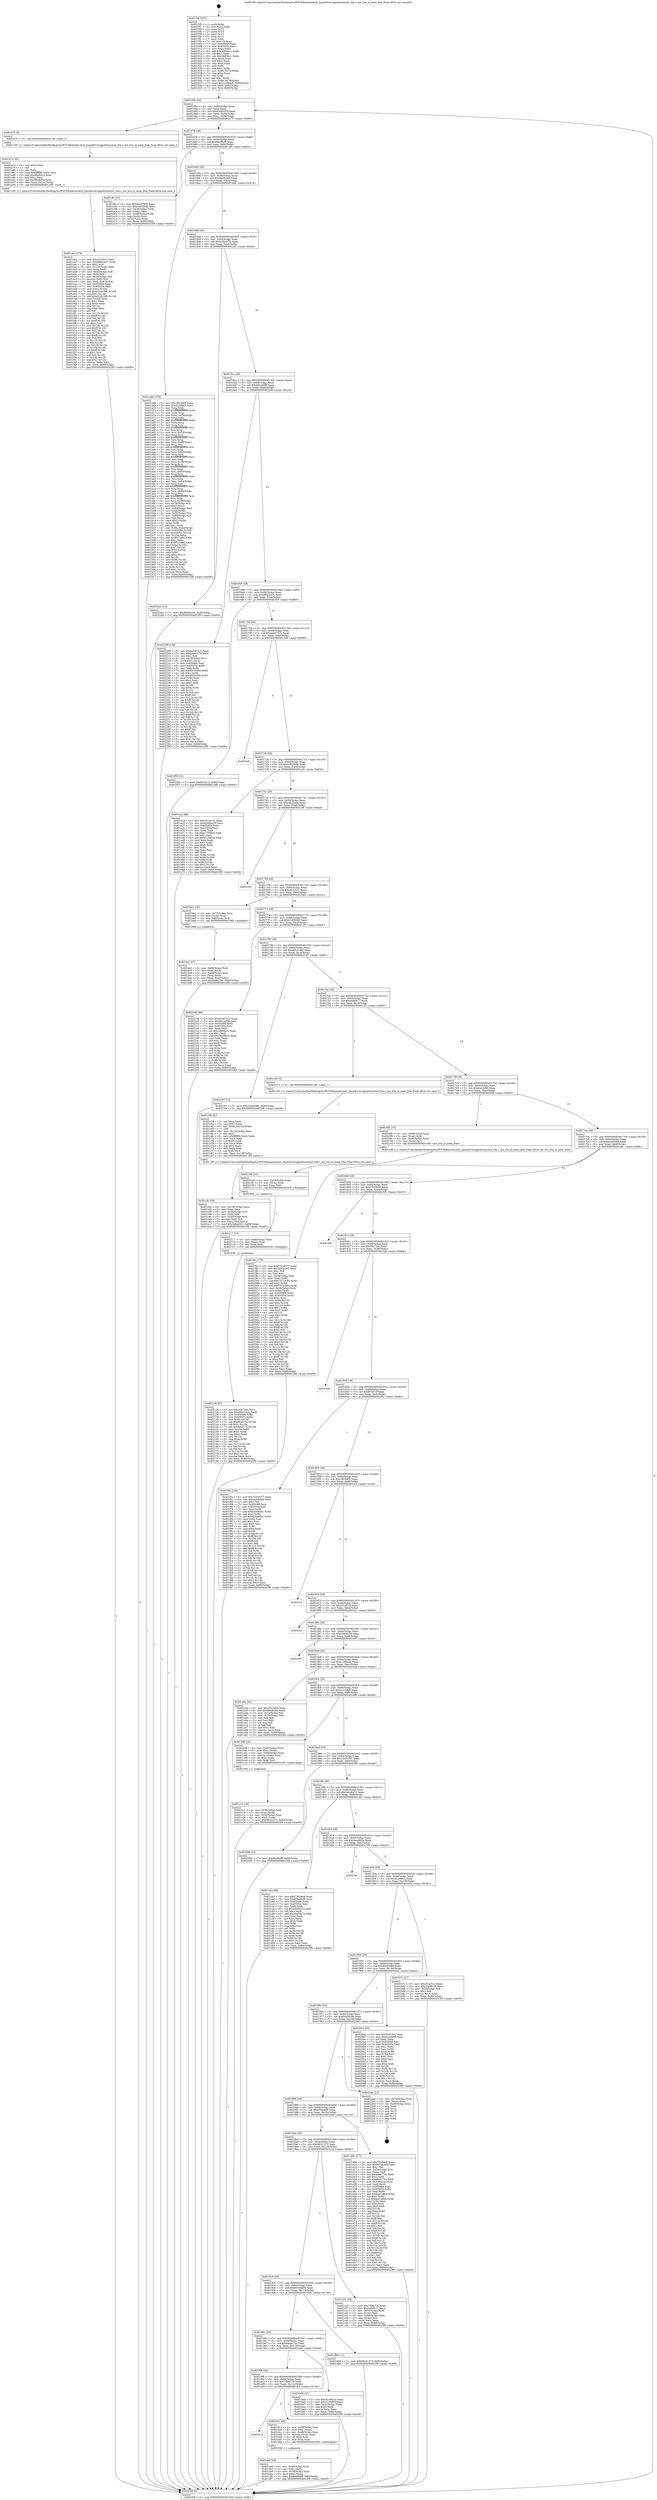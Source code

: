 digraph "0x4015f0" {
  label = "0x4015f0 (/mnt/c/Users/mathe/Desktop/tcc/POCII/binaries/extr_linuxdriversgpudrmastast_ttm.c_ast_ttm_io_mem_free_Final-ollvm.out::main(0))"
  labelloc = "t"
  node[shape=record]

  Entry [label="",width=0.3,height=0.3,shape=circle,fillcolor=black,style=filled]
  "0x40165b" [label="{
     0x40165b [29]\l
     | [instrs]\l
     &nbsp;&nbsp;0x40165b \<+3\>: mov -0x80(%rbp),%eax\l
     &nbsp;&nbsp;0x40165e \<+2\>: mov %eax,%ecx\l
     &nbsp;&nbsp;0x401660 \<+6\>: sub $0x83d4b229,%ecx\l
     &nbsp;&nbsp;0x401666 \<+6\>: mov %eax,-0x94(%rbp)\l
     &nbsp;&nbsp;0x40166c \<+6\>: mov %ecx,-0x98(%rbp)\l
     &nbsp;&nbsp;0x401672 \<+6\>: je 0000000000401e75 \<main+0x885\>\l
  }"]
  "0x401e75" [label="{
     0x401e75 [5]\l
     | [instrs]\l
     &nbsp;&nbsp;0x401e75 \<+5\>: call 0000000000401160 \<next_i\>\l
     | [calls]\l
     &nbsp;&nbsp;0x401160 \{1\} (/mnt/c/Users/mathe/Desktop/tcc/POCII/binaries/extr_linuxdriversgpudrmastast_ttm.c_ast_ttm_io_mem_free_Final-ollvm.out::next_i)\l
  }"]
  "0x401678" [label="{
     0x401678 [28]\l
     | [instrs]\l
     &nbsp;&nbsp;0x401678 \<+5\>: jmp 000000000040167d \<main+0x8d\>\l
     &nbsp;&nbsp;0x40167d \<+6\>: mov -0x94(%rbp),%eax\l
     &nbsp;&nbsp;0x401683 \<+5\>: sub $0x9ee9beff,%eax\l
     &nbsp;&nbsp;0x401688 \<+6\>: mov %eax,-0x9c(%rbp)\l
     &nbsp;&nbsp;0x40168e \<+6\>: je 0000000000401dfc \<main+0x80c\>\l
  }"]
  Exit [label="",width=0.3,height=0.3,shape=circle,fillcolor=black,style=filled,peripheries=2]
  "0x401dfc" [label="{
     0x401dfc [33]\l
     | [instrs]\l
     &nbsp;&nbsp;0x401dfc \<+5\>: mov $0x4be87889,%eax\l
     &nbsp;&nbsp;0x401e01 \<+5\>: mov $0xcc603b8b,%ecx\l
     &nbsp;&nbsp;0x401e06 \<+4\>: mov -0x38(%rbp),%rdx\l
     &nbsp;&nbsp;0x401e0a \<+2\>: mov (%rdx),%esi\l
     &nbsp;&nbsp;0x401e0c \<+4\>: mov -0x48(%rbp),%rdx\l
     &nbsp;&nbsp;0x401e10 \<+2\>: cmp (%rdx),%esi\l
     &nbsp;&nbsp;0x401e12 \<+3\>: cmovl %ecx,%eax\l
     &nbsp;&nbsp;0x401e15 \<+3\>: mov %eax,-0x80(%rbp)\l
     &nbsp;&nbsp;0x401e18 \<+5\>: jmp 00000000004023f9 \<main+0xe09\>\l
  }"]
  "0x401694" [label="{
     0x401694 [28]\l
     | [instrs]\l
     &nbsp;&nbsp;0x401694 \<+5\>: jmp 0000000000401699 \<main+0xa9\>\l
     &nbsp;&nbsp;0x401699 \<+6\>: mov -0x94(%rbp),%eax\l
     &nbsp;&nbsp;0x40169f \<+5\>: sub $0x9fe0b3b0,%eax\l
     &nbsp;&nbsp;0x4016a4 \<+6\>: mov %eax,-0xa0(%rbp)\l
     &nbsp;&nbsp;0x4016aa \<+6\>: je 0000000000401a66 \<main+0x476\>\l
  }"]
  "0x402126" [label="{
     0x402126 [97]\l
     | [instrs]\l
     &nbsp;&nbsp;0x402126 \<+5\>: mov $0x50e72bc,%ecx\l
     &nbsp;&nbsp;0x40212b \<+5\>: mov $0xd6b314d2,%edx\l
     &nbsp;&nbsp;0x402130 \<+8\>: mov 0x405068,%r8d\l
     &nbsp;&nbsp;0x402138 \<+8\>: mov 0x405054,%r9d\l
     &nbsp;&nbsp;0x402140 \<+3\>: mov %r8d,%r10d\l
     &nbsp;&nbsp;0x402143 \<+7\>: sub $0xffce077d,%r10d\l
     &nbsp;&nbsp;0x40214a \<+4\>: sub $0x1,%r10d\l
     &nbsp;&nbsp;0x40214e \<+7\>: add $0xffce077d,%r10d\l
     &nbsp;&nbsp;0x402155 \<+4\>: imul %r10d,%r8d\l
     &nbsp;&nbsp;0x402159 \<+4\>: and $0x1,%r8d\l
     &nbsp;&nbsp;0x40215d \<+4\>: cmp $0x0,%r8d\l
     &nbsp;&nbsp;0x402161 \<+4\>: sete %r11b\l
     &nbsp;&nbsp;0x402165 \<+4\>: cmp $0xa,%r9d\l
     &nbsp;&nbsp;0x402169 \<+3\>: setl %bl\l
     &nbsp;&nbsp;0x40216c \<+3\>: mov %r11b,%r14b\l
     &nbsp;&nbsp;0x40216f \<+3\>: and %bl,%r14b\l
     &nbsp;&nbsp;0x402172 \<+3\>: xor %bl,%r11b\l
     &nbsp;&nbsp;0x402175 \<+3\>: or %r11b,%r14b\l
     &nbsp;&nbsp;0x402178 \<+4\>: test $0x1,%r14b\l
     &nbsp;&nbsp;0x40217c \<+3\>: cmovne %edx,%ecx\l
     &nbsp;&nbsp;0x40217f \<+3\>: mov %ecx,-0x80(%rbp)\l
     &nbsp;&nbsp;0x402182 \<+5\>: jmp 00000000004023f9 \<main+0xe09\>\l
  }"]
  "0x401a66" [label="{
     0x401a66 [278]\l
     | [instrs]\l
     &nbsp;&nbsp;0x401a66 \<+5\>: mov $0x1f0c3d05,%eax\l
     &nbsp;&nbsp;0x401a6b \<+5\>: mov $0x4220fec5,%ecx\l
     &nbsp;&nbsp;0x401a70 \<+3\>: mov %rsp,%rdx\l
     &nbsp;&nbsp;0x401a73 \<+4\>: add $0xfffffffffffffff0,%rdx\l
     &nbsp;&nbsp;0x401a77 \<+3\>: mov %rdx,%rsp\l
     &nbsp;&nbsp;0x401a7a \<+4\>: mov %rdx,-0x78(%rbp)\l
     &nbsp;&nbsp;0x401a7e \<+3\>: mov %rsp,%rdx\l
     &nbsp;&nbsp;0x401a81 \<+4\>: add $0xfffffffffffffff0,%rdx\l
     &nbsp;&nbsp;0x401a85 \<+3\>: mov %rdx,%rsp\l
     &nbsp;&nbsp;0x401a88 \<+3\>: mov %rsp,%rsi\l
     &nbsp;&nbsp;0x401a8b \<+4\>: add $0xfffffffffffffff0,%rsi\l
     &nbsp;&nbsp;0x401a8f \<+3\>: mov %rsi,%rsp\l
     &nbsp;&nbsp;0x401a92 \<+4\>: mov %rsi,-0x70(%rbp)\l
     &nbsp;&nbsp;0x401a96 \<+3\>: mov %rsp,%rsi\l
     &nbsp;&nbsp;0x401a99 \<+4\>: add $0xfffffffffffffff0,%rsi\l
     &nbsp;&nbsp;0x401a9d \<+3\>: mov %rsi,%rsp\l
     &nbsp;&nbsp;0x401aa0 \<+4\>: mov %rsi,-0x68(%rbp)\l
     &nbsp;&nbsp;0x401aa4 \<+3\>: mov %rsp,%rsi\l
     &nbsp;&nbsp;0x401aa7 \<+4\>: add $0xfffffffffffffff0,%rsi\l
     &nbsp;&nbsp;0x401aab \<+3\>: mov %rsi,%rsp\l
     &nbsp;&nbsp;0x401aae \<+4\>: mov %rsi,-0x60(%rbp)\l
     &nbsp;&nbsp;0x401ab2 \<+3\>: mov %rsp,%rsi\l
     &nbsp;&nbsp;0x401ab5 \<+4\>: add $0xfffffffffffffff0,%rsi\l
     &nbsp;&nbsp;0x401ab9 \<+3\>: mov %rsi,%rsp\l
     &nbsp;&nbsp;0x401abc \<+4\>: mov %rsi,-0x58(%rbp)\l
     &nbsp;&nbsp;0x401ac0 \<+3\>: mov %rsp,%rsi\l
     &nbsp;&nbsp;0x401ac3 \<+4\>: add $0xfffffffffffffff0,%rsi\l
     &nbsp;&nbsp;0x401ac7 \<+3\>: mov %rsi,%rsp\l
     &nbsp;&nbsp;0x401aca \<+4\>: mov %rsi,-0x50(%rbp)\l
     &nbsp;&nbsp;0x401ace \<+3\>: mov %rsp,%rsi\l
     &nbsp;&nbsp;0x401ad1 \<+4\>: add $0xfffffffffffffff0,%rsi\l
     &nbsp;&nbsp;0x401ad5 \<+3\>: mov %rsi,%rsp\l
     &nbsp;&nbsp;0x401ad8 \<+4\>: mov %rsi,-0x48(%rbp)\l
     &nbsp;&nbsp;0x401adc \<+3\>: mov %rsp,%rsi\l
     &nbsp;&nbsp;0x401adf \<+4\>: add $0xfffffffffffffff0,%rsi\l
     &nbsp;&nbsp;0x401ae3 \<+3\>: mov %rsi,%rsp\l
     &nbsp;&nbsp;0x401ae6 \<+4\>: mov %rsi,-0x40(%rbp)\l
     &nbsp;&nbsp;0x401aea \<+3\>: mov %rsp,%rsi\l
     &nbsp;&nbsp;0x401aed \<+4\>: add $0xfffffffffffffff0,%rsi\l
     &nbsp;&nbsp;0x401af1 \<+3\>: mov %rsi,%rsp\l
     &nbsp;&nbsp;0x401af4 \<+4\>: mov %rsi,-0x38(%rbp)\l
     &nbsp;&nbsp;0x401af8 \<+4\>: mov -0x78(%rbp),%rsi\l
     &nbsp;&nbsp;0x401afc \<+6\>: movl $0x0,(%rsi)\l
     &nbsp;&nbsp;0x401b02 \<+6\>: mov -0x84(%rbp),%edi\l
     &nbsp;&nbsp;0x401b08 \<+2\>: mov %edi,(%rdx)\l
     &nbsp;&nbsp;0x401b0a \<+4\>: mov -0x70(%rbp),%rsi\l
     &nbsp;&nbsp;0x401b0e \<+7\>: mov -0x90(%rbp),%r8\l
     &nbsp;&nbsp;0x401b15 \<+3\>: mov %r8,(%rsi)\l
     &nbsp;&nbsp;0x401b18 \<+3\>: cmpl $0x2,(%rdx)\l
     &nbsp;&nbsp;0x401b1b \<+4\>: setne %r9b\l
     &nbsp;&nbsp;0x401b1f \<+4\>: and $0x1,%r9b\l
     &nbsp;&nbsp;0x401b23 \<+4\>: mov %r9b,-0x2d(%rbp)\l
     &nbsp;&nbsp;0x401b27 \<+8\>: mov 0x405068,%r10d\l
     &nbsp;&nbsp;0x401b2f \<+8\>: mov 0x405054,%r11d\l
     &nbsp;&nbsp;0x401b37 \<+3\>: mov %r10d,%ebx\l
     &nbsp;&nbsp;0x401b3a \<+6\>: add $0xff1c1a8d,%ebx\l
     &nbsp;&nbsp;0x401b40 \<+3\>: sub $0x1,%ebx\l
     &nbsp;&nbsp;0x401b43 \<+6\>: sub $0xff1c1a8d,%ebx\l
     &nbsp;&nbsp;0x401b49 \<+4\>: imul %ebx,%r10d\l
     &nbsp;&nbsp;0x401b4d \<+4\>: and $0x1,%r10d\l
     &nbsp;&nbsp;0x401b51 \<+4\>: cmp $0x0,%r10d\l
     &nbsp;&nbsp;0x401b55 \<+4\>: sete %r9b\l
     &nbsp;&nbsp;0x401b59 \<+4\>: cmp $0xa,%r11d\l
     &nbsp;&nbsp;0x401b5d \<+4\>: setl %r14b\l
     &nbsp;&nbsp;0x401b61 \<+3\>: mov %r9b,%r15b\l
     &nbsp;&nbsp;0x401b64 \<+3\>: and %r14b,%r15b\l
     &nbsp;&nbsp;0x401b67 \<+3\>: xor %r14b,%r9b\l
     &nbsp;&nbsp;0x401b6a \<+3\>: or %r9b,%r15b\l
     &nbsp;&nbsp;0x401b6d \<+4\>: test $0x1,%r15b\l
     &nbsp;&nbsp;0x401b71 \<+3\>: cmovne %ecx,%eax\l
     &nbsp;&nbsp;0x401b74 \<+3\>: mov %eax,-0x80(%rbp)\l
     &nbsp;&nbsp;0x401b77 \<+5\>: jmp 00000000004023f9 \<main+0xe09\>\l
  }"]
  "0x4016b0" [label="{
     0x4016b0 [28]\l
     | [instrs]\l
     &nbsp;&nbsp;0x4016b0 \<+5\>: jmp 00000000004016b5 \<main+0xc5\>\l
     &nbsp;&nbsp;0x4016b5 \<+6\>: mov -0x94(%rbp),%eax\l
     &nbsp;&nbsp;0x4016bb \<+5\>: sub $0xb58a3c7b,%eax\l
     &nbsp;&nbsp;0x4016c0 \<+6\>: mov %eax,-0xa4(%rbp)\l
     &nbsp;&nbsp;0x4016c6 \<+6\>: je 00000000004022a2 \<main+0xcb2\>\l
  }"]
  "0x402117" [label="{
     0x402117 [15]\l
     | [instrs]\l
     &nbsp;&nbsp;0x402117 \<+4\>: mov -0x40(%rbp),%rax\l
     &nbsp;&nbsp;0x40211b \<+3\>: mov (%rax),%rax\l
     &nbsp;&nbsp;0x40211e \<+3\>: mov %rax,%rdi\l
     &nbsp;&nbsp;0x402121 \<+5\>: call 0000000000401030 \<free@plt\>\l
     | [calls]\l
     &nbsp;&nbsp;0x401030 \{1\} (unknown)\l
  }"]
  "0x4022a2" [label="{
     0x4022a2 [12]\l
     | [instrs]\l
     &nbsp;&nbsp;0x4022a2 \<+7\>: movl $0x60456c46,-0x80(%rbp)\l
     &nbsp;&nbsp;0x4022a9 \<+5\>: jmp 00000000004023f9 \<main+0xe09\>\l
  }"]
  "0x4016cc" [label="{
     0x4016cc [28]\l
     | [instrs]\l
     &nbsp;&nbsp;0x4016cc \<+5\>: jmp 00000000004016d1 \<main+0xe1\>\l
     &nbsp;&nbsp;0x4016d1 \<+6\>: mov -0x94(%rbp),%eax\l
     &nbsp;&nbsp;0x4016d7 \<+5\>: sub $0xb81ad0f8,%eax\l
     &nbsp;&nbsp;0x4016dc \<+6\>: mov %eax,-0xa8(%rbp)\l
     &nbsp;&nbsp;0x4016e2 \<+6\>: je 0000000000402208 \<main+0xc18\>\l
  }"]
  "0x402108" [label="{
     0x402108 [15]\l
     | [instrs]\l
     &nbsp;&nbsp;0x402108 \<+4\>: mov -0x58(%rbp),%rax\l
     &nbsp;&nbsp;0x40210c \<+3\>: mov (%rax),%rax\l
     &nbsp;&nbsp;0x40210f \<+3\>: mov %rax,%rdi\l
     &nbsp;&nbsp;0x402112 \<+5\>: call 0000000000401030 \<free@plt\>\l
     | [calls]\l
     &nbsp;&nbsp;0x401030 \{1\} (unknown)\l
  }"]
  "0x402208" [label="{
     0x402208 [154]\l
     | [instrs]\l
     &nbsp;&nbsp;0x402208 \<+5\>: mov $0xbe54731b,%eax\l
     &nbsp;&nbsp;0x40220d \<+5\>: mov $0xb58a3c7b,%ecx\l
     &nbsp;&nbsp;0x402212 \<+2\>: mov $0x1,%dl\l
     &nbsp;&nbsp;0x402214 \<+4\>: mov -0x78(%rbp),%rsi\l
     &nbsp;&nbsp;0x402218 \<+6\>: movl $0x0,(%rsi)\l
     &nbsp;&nbsp;0x40221e \<+7\>: mov 0x405068,%edi\l
     &nbsp;&nbsp;0x402225 \<+8\>: mov 0x405054,%r8d\l
     &nbsp;&nbsp;0x40222d \<+3\>: mov %edi,%r9d\l
     &nbsp;&nbsp;0x402230 \<+7\>: add $0x400300fd,%r9d\l
     &nbsp;&nbsp;0x402237 \<+4\>: sub $0x1,%r9d\l
     &nbsp;&nbsp;0x40223b \<+7\>: sub $0x400300fd,%r9d\l
     &nbsp;&nbsp;0x402242 \<+4\>: imul %r9d,%edi\l
     &nbsp;&nbsp;0x402246 \<+3\>: and $0x1,%edi\l
     &nbsp;&nbsp;0x402249 \<+3\>: cmp $0x0,%edi\l
     &nbsp;&nbsp;0x40224c \<+4\>: sete %r10b\l
     &nbsp;&nbsp;0x402250 \<+4\>: cmp $0xa,%r8d\l
     &nbsp;&nbsp;0x402254 \<+4\>: setl %r11b\l
     &nbsp;&nbsp;0x402258 \<+3\>: mov %r10b,%bl\l
     &nbsp;&nbsp;0x40225b \<+3\>: xor $0xff,%bl\l
     &nbsp;&nbsp;0x40225e \<+3\>: mov %r11b,%r14b\l
     &nbsp;&nbsp;0x402261 \<+4\>: xor $0xff,%r14b\l
     &nbsp;&nbsp;0x402265 \<+3\>: xor $0x1,%dl\l
     &nbsp;&nbsp;0x402268 \<+3\>: mov %bl,%r15b\l
     &nbsp;&nbsp;0x40226b \<+4\>: and $0xff,%r15b\l
     &nbsp;&nbsp;0x40226f \<+3\>: and %dl,%r10b\l
     &nbsp;&nbsp;0x402272 \<+3\>: mov %r14b,%r12b\l
     &nbsp;&nbsp;0x402275 \<+4\>: and $0xff,%r12b\l
     &nbsp;&nbsp;0x402279 \<+3\>: and %dl,%r11b\l
     &nbsp;&nbsp;0x40227c \<+3\>: or %r10b,%r15b\l
     &nbsp;&nbsp;0x40227f \<+3\>: or %r11b,%r12b\l
     &nbsp;&nbsp;0x402282 \<+3\>: xor %r12b,%r15b\l
     &nbsp;&nbsp;0x402285 \<+3\>: or %r14b,%bl\l
     &nbsp;&nbsp;0x402288 \<+3\>: xor $0xff,%bl\l
     &nbsp;&nbsp;0x40228b \<+3\>: or $0x1,%dl\l
     &nbsp;&nbsp;0x40228e \<+2\>: and %dl,%bl\l
     &nbsp;&nbsp;0x402290 \<+3\>: or %bl,%r15b\l
     &nbsp;&nbsp;0x402293 \<+4\>: test $0x1,%r15b\l
     &nbsp;&nbsp;0x402297 \<+3\>: cmovne %ecx,%eax\l
     &nbsp;&nbsp;0x40229a \<+3\>: mov %eax,-0x80(%rbp)\l
     &nbsp;&nbsp;0x40229d \<+5\>: jmp 00000000004023f9 \<main+0xe09\>\l
  }"]
  "0x4016e8" [label="{
     0x4016e8 [28]\l
     | [instrs]\l
     &nbsp;&nbsp;0x4016e8 \<+5\>: jmp 00000000004016ed \<main+0xfd\>\l
     &nbsp;&nbsp;0x4016ed \<+6\>: mov -0x94(%rbp),%eax\l
     &nbsp;&nbsp;0x4016f3 \<+5\>: sub $0xb8db2431,%eax\l
     &nbsp;&nbsp;0x4016f8 \<+6\>: mov %eax,-0xac(%rbp)\l
     &nbsp;&nbsp;0x4016fe \<+6\>: je 0000000000401f50 \<main+0x960\>\l
  }"]
  "0x401ea2" [label="{
     0x401ea2 [174]\l
     | [instrs]\l
     &nbsp;&nbsp;0x401ea2 \<+5\>: mov $0x201cf1c0,%ecx\l
     &nbsp;&nbsp;0x401ea7 \<+5\>: mov $0xb8db2431,%edx\l
     &nbsp;&nbsp;0x401eac \<+3\>: mov $0x1,%sil\l
     &nbsp;&nbsp;0x401eaf \<+6\>: mov -0x12c(%rbp),%edi\l
     &nbsp;&nbsp;0x401eb5 \<+3\>: imul %eax,%edi\l
     &nbsp;&nbsp;0x401eb8 \<+4\>: mov -0x40(%rbp),%r8\l
     &nbsp;&nbsp;0x401ebc \<+3\>: mov (%r8),%r8\l
     &nbsp;&nbsp;0x401ebf \<+4\>: mov -0x38(%rbp),%r9\l
     &nbsp;&nbsp;0x401ec3 \<+3\>: movslq (%r9),%r9\l
     &nbsp;&nbsp;0x401ec6 \<+4\>: mov %edi,(%r8,%r9,4)\l
     &nbsp;&nbsp;0x401eca \<+7\>: mov 0x405068,%eax\l
     &nbsp;&nbsp;0x401ed1 \<+7\>: mov 0x405054,%edi\l
     &nbsp;&nbsp;0x401ed8 \<+3\>: mov %eax,%r10d\l
     &nbsp;&nbsp;0x401edb \<+7\>: sub $0xa224c398,%r10d\l
     &nbsp;&nbsp;0x401ee2 \<+4\>: sub $0x1,%r10d\l
     &nbsp;&nbsp;0x401ee6 \<+7\>: add $0xa224c398,%r10d\l
     &nbsp;&nbsp;0x401eed \<+4\>: imul %r10d,%eax\l
     &nbsp;&nbsp;0x401ef1 \<+3\>: and $0x1,%eax\l
     &nbsp;&nbsp;0x401ef4 \<+3\>: cmp $0x0,%eax\l
     &nbsp;&nbsp;0x401ef7 \<+4\>: sete %r11b\l
     &nbsp;&nbsp;0x401efb \<+3\>: cmp $0xa,%edi\l
     &nbsp;&nbsp;0x401efe \<+3\>: setl %bl\l
     &nbsp;&nbsp;0x401f01 \<+3\>: mov %r11b,%r14b\l
     &nbsp;&nbsp;0x401f04 \<+4\>: xor $0xff,%r14b\l
     &nbsp;&nbsp;0x401f08 \<+3\>: mov %bl,%r15b\l
     &nbsp;&nbsp;0x401f0b \<+4\>: xor $0xff,%r15b\l
     &nbsp;&nbsp;0x401f0f \<+4\>: xor $0x1,%sil\l
     &nbsp;&nbsp;0x401f13 \<+3\>: mov %r14b,%r12b\l
     &nbsp;&nbsp;0x401f16 \<+4\>: and $0xff,%r12b\l
     &nbsp;&nbsp;0x401f1a \<+3\>: and %sil,%r11b\l
     &nbsp;&nbsp;0x401f1d \<+3\>: mov %r15b,%r13b\l
     &nbsp;&nbsp;0x401f20 \<+4\>: and $0xff,%r13b\l
     &nbsp;&nbsp;0x401f24 \<+3\>: and %sil,%bl\l
     &nbsp;&nbsp;0x401f27 \<+3\>: or %r11b,%r12b\l
     &nbsp;&nbsp;0x401f2a \<+3\>: or %bl,%r13b\l
     &nbsp;&nbsp;0x401f2d \<+3\>: xor %r13b,%r12b\l
     &nbsp;&nbsp;0x401f30 \<+3\>: or %r15b,%r14b\l
     &nbsp;&nbsp;0x401f33 \<+4\>: xor $0xff,%r14b\l
     &nbsp;&nbsp;0x401f37 \<+4\>: or $0x1,%sil\l
     &nbsp;&nbsp;0x401f3b \<+3\>: and %sil,%r14b\l
     &nbsp;&nbsp;0x401f3e \<+3\>: or %r14b,%r12b\l
     &nbsp;&nbsp;0x401f41 \<+4\>: test $0x1,%r12b\l
     &nbsp;&nbsp;0x401f45 \<+3\>: cmovne %edx,%ecx\l
     &nbsp;&nbsp;0x401f48 \<+3\>: mov %ecx,-0x80(%rbp)\l
     &nbsp;&nbsp;0x401f4b \<+5\>: jmp 00000000004023f9 \<main+0xe09\>\l
  }"]
  "0x401f50" [label="{
     0x401f50 [12]\l
     | [instrs]\l
     &nbsp;&nbsp;0x401f50 \<+7\>: movl $0xf67d11f,-0x80(%rbp)\l
     &nbsp;&nbsp;0x401f57 \<+5\>: jmp 00000000004023f9 \<main+0xe09\>\l
  }"]
  "0x401704" [label="{
     0x401704 [28]\l
     | [instrs]\l
     &nbsp;&nbsp;0x401704 \<+5\>: jmp 0000000000401709 \<main+0x119\>\l
     &nbsp;&nbsp;0x401709 \<+6\>: mov -0x94(%rbp),%eax\l
     &nbsp;&nbsp;0x40170f \<+5\>: sub $0xbe54731b,%eax\l
     &nbsp;&nbsp;0x401714 \<+6\>: mov %eax,-0xb0(%rbp)\l
     &nbsp;&nbsp;0x40171a \<+6\>: je 00000000004023e8 \<main+0xdf8\>\l
  }"]
  "0x401e7a" [label="{
     0x401e7a [40]\l
     | [instrs]\l
     &nbsp;&nbsp;0x401e7a \<+5\>: mov $0x2,%ecx\l
     &nbsp;&nbsp;0x401e7f \<+1\>: cltd\l
     &nbsp;&nbsp;0x401e80 \<+2\>: idiv %ecx\l
     &nbsp;&nbsp;0x401e82 \<+6\>: imul $0xfffffffe,%edx,%ecx\l
     &nbsp;&nbsp;0x401e88 \<+6\>: add $0x98efef14,%ecx\l
     &nbsp;&nbsp;0x401e8e \<+3\>: add $0x1,%ecx\l
     &nbsp;&nbsp;0x401e91 \<+6\>: sub $0x98efef14,%ecx\l
     &nbsp;&nbsp;0x401e97 \<+6\>: mov %ecx,-0x12c(%rbp)\l
     &nbsp;&nbsp;0x401e9d \<+5\>: call 0000000000401160 \<next_i\>\l
     | [calls]\l
     &nbsp;&nbsp;0x401160 \{1\} (/mnt/c/Users/mathe/Desktop/tcc/POCII/binaries/extr_linuxdriversgpudrmastast_ttm.c_ast_ttm_io_mem_free_Final-ollvm.out::next_i)\l
  }"]
  "0x4023e8" [label="{
     0x4023e8\l
  }", style=dashed]
  "0x401720" [label="{
     0x401720 [28]\l
     | [instrs]\l
     &nbsp;&nbsp;0x401720 \<+5\>: jmp 0000000000401725 \<main+0x135\>\l
     &nbsp;&nbsp;0x401725 \<+6\>: mov -0x94(%rbp),%eax\l
     &nbsp;&nbsp;0x40172b \<+5\>: sub $0xcc603b8b,%eax\l
     &nbsp;&nbsp;0x401730 \<+6\>: mov %eax,-0xb4(%rbp)\l
     &nbsp;&nbsp;0x401736 \<+6\>: je 0000000000401e1d \<main+0x82d\>\l
  }"]
  "0x401ddf" [label="{
     0x401ddf [29]\l
     | [instrs]\l
     &nbsp;&nbsp;0x401ddf \<+4\>: mov -0x40(%rbp),%rdi\l
     &nbsp;&nbsp;0x401de3 \<+3\>: mov %rax,(%rdi)\l
     &nbsp;&nbsp;0x401de6 \<+4\>: mov -0x38(%rbp),%rax\l
     &nbsp;&nbsp;0x401dea \<+6\>: movl $0x0,(%rax)\l
     &nbsp;&nbsp;0x401df0 \<+7\>: movl $0x9ee9beff,-0x80(%rbp)\l
     &nbsp;&nbsp;0x401df7 \<+5\>: jmp 00000000004023f9 \<main+0xe09\>\l
  }"]
  "0x401e1d" [label="{
     0x401e1d [88]\l
     | [instrs]\l
     &nbsp;&nbsp;0x401e1d \<+5\>: mov $0x201cf1c0,%eax\l
     &nbsp;&nbsp;0x401e22 \<+5\>: mov $0x83d4b229,%ecx\l
     &nbsp;&nbsp;0x401e27 \<+7\>: mov 0x405068,%edx\l
     &nbsp;&nbsp;0x401e2e \<+7\>: mov 0x405054,%esi\l
     &nbsp;&nbsp;0x401e35 \<+2\>: mov %edx,%edi\l
     &nbsp;&nbsp;0x401e37 \<+6\>: sub $0xe7c585eb,%edi\l
     &nbsp;&nbsp;0x401e3d \<+3\>: sub $0x1,%edi\l
     &nbsp;&nbsp;0x401e40 \<+6\>: add $0xe7c585eb,%edi\l
     &nbsp;&nbsp;0x401e46 \<+3\>: imul %edi,%edx\l
     &nbsp;&nbsp;0x401e49 \<+3\>: and $0x1,%edx\l
     &nbsp;&nbsp;0x401e4c \<+3\>: cmp $0x0,%edx\l
     &nbsp;&nbsp;0x401e4f \<+4\>: sete %r8b\l
     &nbsp;&nbsp;0x401e53 \<+3\>: cmp $0xa,%esi\l
     &nbsp;&nbsp;0x401e56 \<+4\>: setl %r9b\l
     &nbsp;&nbsp;0x401e5a \<+3\>: mov %r8b,%r10b\l
     &nbsp;&nbsp;0x401e5d \<+3\>: and %r9b,%r10b\l
     &nbsp;&nbsp;0x401e60 \<+3\>: xor %r9b,%r8b\l
     &nbsp;&nbsp;0x401e63 \<+3\>: or %r8b,%r10b\l
     &nbsp;&nbsp;0x401e66 \<+4\>: test $0x1,%r10b\l
     &nbsp;&nbsp;0x401e6a \<+3\>: cmovne %ecx,%eax\l
     &nbsp;&nbsp;0x401e6d \<+3\>: mov %eax,-0x80(%rbp)\l
     &nbsp;&nbsp;0x401e70 \<+5\>: jmp 00000000004023f9 \<main+0xe09\>\l
  }"]
  "0x40173c" [label="{
     0x40173c [28]\l
     | [instrs]\l
     &nbsp;&nbsp;0x40173c \<+5\>: jmp 0000000000401741 \<main+0x151\>\l
     &nbsp;&nbsp;0x401741 \<+6\>: mov -0x94(%rbp),%eax\l
     &nbsp;&nbsp;0x401747 \<+5\>: sub $0xceb224dc,%eax\l
     &nbsp;&nbsp;0x40174c \<+6\>: mov %eax,-0xb8(%rbp)\l
     &nbsp;&nbsp;0x401752 \<+6\>: je 000000000040219f \<main+0xbaf\>\l
  }"]
  "0x401a14" [label="{
     0x401a14\l
  }", style=dashed]
  "0x40219f" [label="{
     0x40219f\l
  }", style=dashed]
  "0x401758" [label="{
     0x401758 [28]\l
     | [instrs]\l
     &nbsp;&nbsp;0x401758 \<+5\>: jmp 000000000040175d \<main+0x16d\>\l
     &nbsp;&nbsp;0x40175d \<+6\>: mov -0x94(%rbp),%eax\l
     &nbsp;&nbsp;0x401763 \<+5\>: sub $0xcf1dc512,%eax\l
     &nbsp;&nbsp;0x401768 \<+6\>: mov %eax,-0xbc(%rbp)\l
     &nbsp;&nbsp;0x40176e \<+6\>: je 0000000000401bb2 \<main+0x5c2\>\l
  }"]
  "0x401dc2" [label="{
     0x401dc2 [29]\l
     | [instrs]\l
     &nbsp;&nbsp;0x401dc2 \<+4\>: mov -0x48(%rbp),%rax\l
     &nbsp;&nbsp;0x401dc6 \<+6\>: movl $0x1,(%rax)\l
     &nbsp;&nbsp;0x401dcc \<+4\>: mov -0x48(%rbp),%rax\l
     &nbsp;&nbsp;0x401dd0 \<+3\>: movslq (%rax),%rax\l
     &nbsp;&nbsp;0x401dd3 \<+4\>: shl $0x2,%rax\l
     &nbsp;&nbsp;0x401dd7 \<+3\>: mov %rax,%rdi\l
     &nbsp;&nbsp;0x401dda \<+5\>: call 0000000000401050 \<malloc@plt\>\l
     | [calls]\l
     &nbsp;&nbsp;0x401050 \{1\} (unknown)\l
  }"]
  "0x401bb2" [label="{
     0x401bb2 [16]\l
     | [instrs]\l
     &nbsp;&nbsp;0x401bb2 \<+4\>: mov -0x70(%rbp),%rax\l
     &nbsp;&nbsp;0x401bb6 \<+3\>: mov (%rax),%rax\l
     &nbsp;&nbsp;0x401bb9 \<+4\>: mov 0x8(%rax),%rdi\l
     &nbsp;&nbsp;0x401bbd \<+5\>: call 0000000000401060 \<atoi@plt\>\l
     | [calls]\l
     &nbsp;&nbsp;0x401060 \{1\} (unknown)\l
  }"]
  "0x401774" [label="{
     0x401774 [28]\l
     | [instrs]\l
     &nbsp;&nbsp;0x401774 \<+5\>: jmp 0000000000401779 \<main+0x189\>\l
     &nbsp;&nbsp;0x401779 \<+6\>: mov -0x94(%rbp),%eax\l
     &nbsp;&nbsp;0x40177f \<+5\>: sub $0xd1d063b6,%eax\l
     &nbsp;&nbsp;0x401784 \<+6\>: mov %eax,-0xc0(%rbp)\l
     &nbsp;&nbsp;0x40178a \<+6\>: je 00000000004021b0 \<main+0xbc0\>\l
  }"]
  "0x401c8c" [label="{
     0x401c8c [39]\l
     | [instrs]\l
     &nbsp;&nbsp;0x401c8c \<+6\>: mov -0x128(%rbp),%ecx\l
     &nbsp;&nbsp;0x401c92 \<+3\>: imul %eax,%ecx\l
     &nbsp;&nbsp;0x401c95 \<+4\>: mov -0x58(%rbp),%r8\l
     &nbsp;&nbsp;0x401c99 \<+3\>: mov (%r8),%r8\l
     &nbsp;&nbsp;0x401c9c \<+4\>: mov -0x50(%rbp),%r9\l
     &nbsp;&nbsp;0x401ca0 \<+3\>: movslq (%r9),%r9\l
     &nbsp;&nbsp;0x401ca3 \<+4\>: mov %ecx,(%r8,%r9,4)\l
     &nbsp;&nbsp;0x401ca7 \<+7\>: movl $0x3a8a8453,-0x80(%rbp)\l
     &nbsp;&nbsp;0x401cae \<+5\>: jmp 00000000004023f9 \<main+0xe09\>\l
  }"]
  "0x4021b0" [label="{
     0x4021b0 [88]\l
     | [instrs]\l
     &nbsp;&nbsp;0x4021b0 \<+5\>: mov $0xbe54731b,%eax\l
     &nbsp;&nbsp;0x4021b5 \<+5\>: mov $0xb81ad0f8,%ecx\l
     &nbsp;&nbsp;0x4021ba \<+7\>: mov 0x405068,%edx\l
     &nbsp;&nbsp;0x4021c1 \<+7\>: mov 0x405054,%esi\l
     &nbsp;&nbsp;0x4021c8 \<+2\>: mov %edx,%edi\l
     &nbsp;&nbsp;0x4021ca \<+6\>: sub $0x34b08e31,%edi\l
     &nbsp;&nbsp;0x4021d0 \<+3\>: sub $0x1,%edi\l
     &nbsp;&nbsp;0x4021d3 \<+6\>: add $0x34b08e31,%edi\l
     &nbsp;&nbsp;0x4021d9 \<+3\>: imul %edi,%edx\l
     &nbsp;&nbsp;0x4021dc \<+3\>: and $0x1,%edx\l
     &nbsp;&nbsp;0x4021df \<+3\>: cmp $0x0,%edx\l
     &nbsp;&nbsp;0x4021e2 \<+4\>: sete %r8b\l
     &nbsp;&nbsp;0x4021e6 \<+3\>: cmp $0xa,%esi\l
     &nbsp;&nbsp;0x4021e9 \<+4\>: setl %r9b\l
     &nbsp;&nbsp;0x4021ed \<+3\>: mov %r8b,%r10b\l
     &nbsp;&nbsp;0x4021f0 \<+3\>: and %r9b,%r10b\l
     &nbsp;&nbsp;0x4021f3 \<+3\>: xor %r9b,%r8b\l
     &nbsp;&nbsp;0x4021f6 \<+3\>: or %r8b,%r10b\l
     &nbsp;&nbsp;0x4021f9 \<+4\>: test $0x1,%r10b\l
     &nbsp;&nbsp;0x4021fd \<+3\>: cmovne %ecx,%eax\l
     &nbsp;&nbsp;0x402200 \<+3\>: mov %eax,-0x80(%rbp)\l
     &nbsp;&nbsp;0x402203 \<+5\>: jmp 00000000004023f9 \<main+0xe09\>\l
  }"]
  "0x401790" [label="{
     0x401790 [28]\l
     | [instrs]\l
     &nbsp;&nbsp;0x401790 \<+5\>: jmp 0000000000401795 \<main+0x1a5\>\l
     &nbsp;&nbsp;0x401795 \<+6\>: mov -0x94(%rbp),%eax\l
     &nbsp;&nbsp;0x40179b \<+5\>: sub $0xd6b314d2,%eax\l
     &nbsp;&nbsp;0x4017a0 \<+6\>: mov %eax,-0xc4(%rbp)\l
     &nbsp;&nbsp;0x4017a6 \<+6\>: je 0000000000402187 \<main+0xb97\>\l
  }"]
  "0x401c58" [label="{
     0x401c58 [52]\l
     | [instrs]\l
     &nbsp;&nbsp;0x401c58 \<+2\>: xor %ecx,%ecx\l
     &nbsp;&nbsp;0x401c5a \<+5\>: mov $0x2,%edx\l
     &nbsp;&nbsp;0x401c5f \<+6\>: mov %edx,-0x124(%rbp)\l
     &nbsp;&nbsp;0x401c65 \<+1\>: cltd\l
     &nbsp;&nbsp;0x401c66 \<+6\>: mov -0x124(%rbp),%esi\l
     &nbsp;&nbsp;0x401c6c \<+2\>: idiv %esi\l
     &nbsp;&nbsp;0x401c6e \<+6\>: imul $0xfffffffe,%edx,%edx\l
     &nbsp;&nbsp;0x401c74 \<+2\>: mov %ecx,%edi\l
     &nbsp;&nbsp;0x401c76 \<+2\>: sub %edx,%edi\l
     &nbsp;&nbsp;0x401c78 \<+2\>: mov %ecx,%edx\l
     &nbsp;&nbsp;0x401c7a \<+3\>: sub $0x1,%edx\l
     &nbsp;&nbsp;0x401c7d \<+2\>: add %edx,%edi\l
     &nbsp;&nbsp;0x401c7f \<+2\>: sub %edi,%ecx\l
     &nbsp;&nbsp;0x401c81 \<+6\>: mov %ecx,-0x128(%rbp)\l
     &nbsp;&nbsp;0x401c87 \<+5\>: call 0000000000401160 \<next_i\>\l
     | [calls]\l
     &nbsp;&nbsp;0x401160 \{1\} (/mnt/c/Users/mathe/Desktop/tcc/POCII/binaries/extr_linuxdriversgpudrmastast_ttm.c_ast_ttm_io_mem_free_Final-ollvm.out::next_i)\l
  }"]
  "0x402187" [label="{
     0x402187 [12]\l
     | [instrs]\l
     &nbsp;&nbsp;0x402187 \<+7\>: movl $0xd1d063b6,-0x80(%rbp)\l
     &nbsp;&nbsp;0x40218e \<+5\>: jmp 00000000004023f9 \<main+0xe09\>\l
  }"]
  "0x4017ac" [label="{
     0x4017ac [28]\l
     | [instrs]\l
     &nbsp;&nbsp;0x4017ac \<+5\>: jmp 00000000004017b1 \<main+0x1c1\>\l
     &nbsp;&nbsp;0x4017b1 \<+6\>: mov -0x94(%rbp),%eax\l
     &nbsp;&nbsp;0x4017b7 \<+5\>: sub $0xdafa9c77,%eax\l
     &nbsp;&nbsp;0x4017bc \<+6\>: mov %eax,-0xc8(%rbp)\l
     &nbsp;&nbsp;0x4017c2 \<+6\>: je 0000000000401c53 \<main+0x663\>\l
  }"]
  "0x401c15" [label="{
     0x401c15 [29]\l
     | [instrs]\l
     &nbsp;&nbsp;0x401c15 \<+4\>: mov -0x58(%rbp),%rdi\l
     &nbsp;&nbsp;0x401c19 \<+3\>: mov %rax,(%rdi)\l
     &nbsp;&nbsp;0x401c1c \<+4\>: mov -0x50(%rbp),%rax\l
     &nbsp;&nbsp;0x401c20 \<+6\>: movl $0x0,(%rax)\l
     &nbsp;&nbsp;0x401c26 \<+7\>: movl $0x69241372,-0x80(%rbp)\l
     &nbsp;&nbsp;0x401c2d \<+5\>: jmp 00000000004023f9 \<main+0xe09\>\l
  }"]
  "0x401c53" [label="{
     0x401c53 [5]\l
     | [instrs]\l
     &nbsp;&nbsp;0x401c53 \<+5\>: call 0000000000401160 \<next_i\>\l
     | [calls]\l
     &nbsp;&nbsp;0x401160 \{1\} (/mnt/c/Users/mathe/Desktop/tcc/POCII/binaries/extr_linuxdriversgpudrmastast_ttm.c_ast_ttm_io_mem_free_Final-ollvm.out::next_i)\l
  }"]
  "0x4017c8" [label="{
     0x4017c8 [28]\l
     | [instrs]\l
     &nbsp;&nbsp;0x4017c8 \<+5\>: jmp 00000000004017cd \<main+0x1dd\>\l
     &nbsp;&nbsp;0x4017cd \<+6\>: mov -0x94(%rbp),%eax\l
     &nbsp;&nbsp;0x4017d3 \<+5\>: sub $0xdcecbf48,%eax\l
     &nbsp;&nbsp;0x4017d8 \<+6\>: mov %eax,-0xcc(%rbp)\l
     &nbsp;&nbsp;0x4017de \<+6\>: je 00000000004020f5 \<main+0xb05\>\l
  }"]
  "0x4019f8" [label="{
     0x4019f8 [28]\l
     | [instrs]\l
     &nbsp;&nbsp;0x4019f8 \<+5\>: jmp 00000000004019fd \<main+0x40d\>\l
     &nbsp;&nbsp;0x4019fd \<+6\>: mov -0x94(%rbp),%eax\l
     &nbsp;&nbsp;0x401a03 \<+5\>: sub $0x70f8a7c9,%eax\l
     &nbsp;&nbsp;0x401a08 \<+6\>: mov %eax,-0x11c(%rbp)\l
     &nbsp;&nbsp;0x401a0e \<+6\>: je 0000000000401dc2 \<main+0x7d2\>\l
  }"]
  "0x4020f5" [label="{
     0x4020f5 [19]\l
     | [instrs]\l
     &nbsp;&nbsp;0x4020f5 \<+4\>: mov -0x58(%rbp),%rax\l
     &nbsp;&nbsp;0x4020f9 \<+3\>: mov (%rax),%rdi\l
     &nbsp;&nbsp;0x4020fc \<+4\>: mov -0x40(%rbp),%rax\l
     &nbsp;&nbsp;0x402100 \<+3\>: mov (%rax),%rsi\l
     &nbsp;&nbsp;0x402103 \<+5\>: call 0000000000401440 \<ast_ttm_io_mem_free\>\l
     | [calls]\l
     &nbsp;&nbsp;0x401440 \{1\} (/mnt/c/Users/mathe/Desktop/tcc/POCII/binaries/extr_linuxdriversgpudrmastast_ttm.c_ast_ttm_io_mem_free_Final-ollvm.out::ast_ttm_io_mem_free)\l
  }"]
  "0x4017e4" [label="{
     0x4017e4 [28]\l
     | [instrs]\l
     &nbsp;&nbsp;0x4017e4 \<+5\>: jmp 00000000004017e9 \<main+0x1f9\>\l
     &nbsp;&nbsp;0x4017e9 \<+6\>: mov -0x94(%rbp),%eax\l
     &nbsp;&nbsp;0x4017ef \<+5\>: sub $0xea3e5da6,%eax\l
     &nbsp;&nbsp;0x4017f4 \<+6\>: mov %eax,-0xd0(%rbp)\l
     &nbsp;&nbsp;0x4017fa \<+6\>: je 0000000000401fec \<main+0x9fc\>\l
  }"]
  "0x401bdd" [label="{
     0x401bdd [27]\l
     | [instrs]\l
     &nbsp;&nbsp;0x401bdd \<+5\>: mov $0x3acd6d2a,%eax\l
     &nbsp;&nbsp;0x401be2 \<+5\>: mov $0x21c1bfb5,%ecx\l
     &nbsp;&nbsp;0x401be7 \<+3\>: mov -0x2c(%rbp),%edx\l
     &nbsp;&nbsp;0x401bea \<+3\>: cmp $0x0,%edx\l
     &nbsp;&nbsp;0x401bed \<+3\>: cmove %ecx,%eax\l
     &nbsp;&nbsp;0x401bf0 \<+3\>: mov %eax,-0x80(%rbp)\l
     &nbsp;&nbsp;0x401bf3 \<+5\>: jmp 00000000004023f9 \<main+0xe09\>\l
  }"]
  "0x401fec" [label="{
     0x401fec [170]\l
     | [instrs]\l
     &nbsp;&nbsp;0x401fec \<+5\>: mov $0x73326377,%eax\l
     &nbsp;&nbsp;0x401ff1 \<+5\>: mov $0x2443c365,%ecx\l
     &nbsp;&nbsp;0x401ff6 \<+2\>: mov $0x1,%dl\l
     &nbsp;&nbsp;0x401ff8 \<+2\>: xor %esi,%esi\l
     &nbsp;&nbsp;0x401ffa \<+4\>: mov -0x38(%rbp),%rdi\l
     &nbsp;&nbsp;0x401ffe \<+3\>: mov (%rdi),%r8d\l
     &nbsp;&nbsp;0x402001 \<+7\>: sub $0x7512cb83,%r8d\l
     &nbsp;&nbsp;0x402008 \<+4\>: add $0x1,%r8d\l
     &nbsp;&nbsp;0x40200c \<+7\>: add $0x7512cb83,%r8d\l
     &nbsp;&nbsp;0x402013 \<+4\>: mov -0x38(%rbp),%rdi\l
     &nbsp;&nbsp;0x402017 \<+3\>: mov %r8d,(%rdi)\l
     &nbsp;&nbsp;0x40201a \<+8\>: mov 0x405068,%r8d\l
     &nbsp;&nbsp;0x402022 \<+8\>: mov 0x405054,%r9d\l
     &nbsp;&nbsp;0x40202a \<+3\>: sub $0x1,%esi\l
     &nbsp;&nbsp;0x40202d \<+3\>: mov %r8d,%r10d\l
     &nbsp;&nbsp;0x402030 \<+3\>: add %esi,%r10d\l
     &nbsp;&nbsp;0x402033 \<+4\>: imul %r10d,%r8d\l
     &nbsp;&nbsp;0x402037 \<+4\>: and $0x1,%r8d\l
     &nbsp;&nbsp;0x40203b \<+4\>: cmp $0x0,%r8d\l
     &nbsp;&nbsp;0x40203f \<+4\>: sete %r11b\l
     &nbsp;&nbsp;0x402043 \<+4\>: cmp $0xa,%r9d\l
     &nbsp;&nbsp;0x402047 \<+3\>: setl %bl\l
     &nbsp;&nbsp;0x40204a \<+3\>: mov %r11b,%r14b\l
     &nbsp;&nbsp;0x40204d \<+4\>: xor $0xff,%r14b\l
     &nbsp;&nbsp;0x402051 \<+3\>: mov %bl,%r15b\l
     &nbsp;&nbsp;0x402054 \<+4\>: xor $0xff,%r15b\l
     &nbsp;&nbsp;0x402058 \<+3\>: xor $0x0,%dl\l
     &nbsp;&nbsp;0x40205b \<+3\>: mov %r14b,%r12b\l
     &nbsp;&nbsp;0x40205e \<+4\>: and $0x0,%r12b\l
     &nbsp;&nbsp;0x402062 \<+3\>: and %dl,%r11b\l
     &nbsp;&nbsp;0x402065 \<+3\>: mov %r15b,%r13b\l
     &nbsp;&nbsp;0x402068 \<+4\>: and $0x0,%r13b\l
     &nbsp;&nbsp;0x40206c \<+2\>: and %dl,%bl\l
     &nbsp;&nbsp;0x40206e \<+3\>: or %r11b,%r12b\l
     &nbsp;&nbsp;0x402071 \<+3\>: or %bl,%r13b\l
     &nbsp;&nbsp;0x402074 \<+3\>: xor %r13b,%r12b\l
     &nbsp;&nbsp;0x402077 \<+3\>: or %r15b,%r14b\l
     &nbsp;&nbsp;0x40207a \<+4\>: xor $0xff,%r14b\l
     &nbsp;&nbsp;0x40207e \<+3\>: or $0x0,%dl\l
     &nbsp;&nbsp;0x402081 \<+3\>: and %dl,%r14b\l
     &nbsp;&nbsp;0x402084 \<+3\>: or %r14b,%r12b\l
     &nbsp;&nbsp;0x402087 \<+4\>: test $0x1,%r12b\l
     &nbsp;&nbsp;0x40208b \<+3\>: cmovne %ecx,%eax\l
     &nbsp;&nbsp;0x40208e \<+3\>: mov %eax,-0x80(%rbp)\l
     &nbsp;&nbsp;0x402091 \<+5\>: jmp 00000000004023f9 \<main+0xe09\>\l
  }"]
  "0x401800" [label="{
     0x401800 [28]\l
     | [instrs]\l
     &nbsp;&nbsp;0x401800 \<+5\>: jmp 0000000000401805 \<main+0x215\>\l
     &nbsp;&nbsp;0x401805 \<+6\>: mov -0x94(%rbp),%eax\l
     &nbsp;&nbsp;0x40180b \<+5\>: sub $0xf79036e8,%eax\l
     &nbsp;&nbsp;0x401810 \<+6\>: mov %eax,-0xd4(%rbp)\l
     &nbsp;&nbsp;0x401816 \<+6\>: je 0000000000402305 \<main+0xd15\>\l
  }"]
  "0x4019dc" [label="{
     0x4019dc [28]\l
     | [instrs]\l
     &nbsp;&nbsp;0x4019dc \<+5\>: jmp 00000000004019e1 \<main+0x3f1\>\l
     &nbsp;&nbsp;0x4019e1 \<+6\>: mov -0x94(%rbp),%eax\l
     &nbsp;&nbsp;0x4019e7 \<+5\>: sub $0x6adac7ae,%eax\l
     &nbsp;&nbsp;0x4019ec \<+6\>: mov %eax,-0x118(%rbp)\l
     &nbsp;&nbsp;0x4019f2 \<+6\>: je 0000000000401bdd \<main+0x5ed\>\l
  }"]
  "0x402305" [label="{
     0x402305\l
  }", style=dashed]
  "0x40181c" [label="{
     0x40181c [28]\l
     | [instrs]\l
     &nbsp;&nbsp;0x40181c \<+5\>: jmp 0000000000401821 \<main+0x231\>\l
     &nbsp;&nbsp;0x401821 \<+6\>: mov -0x94(%rbp),%eax\l
     &nbsp;&nbsp;0x401827 \<+5\>: sub $0x50e72bc,%eax\l
     &nbsp;&nbsp;0x40182c \<+6\>: mov %eax,-0xd8(%rbp)\l
     &nbsp;&nbsp;0x401832 \<+6\>: je 00000000004023ab \<main+0xdbb\>\l
  }"]
  "0x401db6" [label="{
     0x401db6 [12]\l
     | [instrs]\l
     &nbsp;&nbsp;0x401db6 \<+7\>: movl $0x69241372,-0x80(%rbp)\l
     &nbsp;&nbsp;0x401dbd \<+5\>: jmp 00000000004023f9 \<main+0xe09\>\l
  }"]
  "0x4023ab" [label="{
     0x4023ab\l
  }", style=dashed]
  "0x401838" [label="{
     0x401838 [28]\l
     | [instrs]\l
     &nbsp;&nbsp;0x401838 \<+5\>: jmp 000000000040183d \<main+0x24d\>\l
     &nbsp;&nbsp;0x40183d \<+6\>: mov -0x94(%rbp),%eax\l
     &nbsp;&nbsp;0x401843 \<+5\>: sub $0xf67d11f,%eax\l
     &nbsp;&nbsp;0x401848 \<+6\>: mov %eax,-0xdc(%rbp)\l
     &nbsp;&nbsp;0x40184e \<+6\>: je 0000000000401f5c \<main+0x96c\>\l
  }"]
  "0x4019c0" [label="{
     0x4019c0 [28]\l
     | [instrs]\l
     &nbsp;&nbsp;0x4019c0 \<+5\>: jmp 00000000004019c5 \<main+0x3d5\>\l
     &nbsp;&nbsp;0x4019c5 \<+6\>: mov -0x94(%rbp),%eax\l
     &nbsp;&nbsp;0x4019cb \<+5\>: sub $0x697dbd0b,%eax\l
     &nbsp;&nbsp;0x4019d0 \<+6\>: mov %eax,-0x114(%rbp)\l
     &nbsp;&nbsp;0x4019d6 \<+6\>: je 0000000000401db6 \<main+0x7c6\>\l
  }"]
  "0x401f5c" [label="{
     0x401f5c [144]\l
     | [instrs]\l
     &nbsp;&nbsp;0x401f5c \<+5\>: mov $0x73326377,%eax\l
     &nbsp;&nbsp;0x401f61 \<+5\>: mov $0xea3e5da6,%ecx\l
     &nbsp;&nbsp;0x401f66 \<+2\>: mov $0x1,%dl\l
     &nbsp;&nbsp;0x401f68 \<+7\>: mov 0x405068,%esi\l
     &nbsp;&nbsp;0x401f6f \<+7\>: mov 0x405054,%edi\l
     &nbsp;&nbsp;0x401f76 \<+3\>: mov %esi,%r8d\l
     &nbsp;&nbsp;0x401f79 \<+7\>: add $0x82ed84b1,%r8d\l
     &nbsp;&nbsp;0x401f80 \<+4\>: sub $0x1,%r8d\l
     &nbsp;&nbsp;0x401f84 \<+7\>: sub $0x82ed84b1,%r8d\l
     &nbsp;&nbsp;0x401f8b \<+4\>: imul %r8d,%esi\l
     &nbsp;&nbsp;0x401f8f \<+3\>: and $0x1,%esi\l
     &nbsp;&nbsp;0x401f92 \<+3\>: cmp $0x0,%esi\l
     &nbsp;&nbsp;0x401f95 \<+4\>: sete %r9b\l
     &nbsp;&nbsp;0x401f99 \<+3\>: cmp $0xa,%edi\l
     &nbsp;&nbsp;0x401f9c \<+4\>: setl %r10b\l
     &nbsp;&nbsp;0x401fa0 \<+3\>: mov %r9b,%r11b\l
     &nbsp;&nbsp;0x401fa3 \<+4\>: xor $0xff,%r11b\l
     &nbsp;&nbsp;0x401fa7 \<+3\>: mov %r10b,%bl\l
     &nbsp;&nbsp;0x401faa \<+3\>: xor $0xff,%bl\l
     &nbsp;&nbsp;0x401fad \<+3\>: xor $0x1,%dl\l
     &nbsp;&nbsp;0x401fb0 \<+3\>: mov %r11b,%r14b\l
     &nbsp;&nbsp;0x401fb3 \<+4\>: and $0xff,%r14b\l
     &nbsp;&nbsp;0x401fb7 \<+3\>: and %dl,%r9b\l
     &nbsp;&nbsp;0x401fba \<+3\>: mov %bl,%r15b\l
     &nbsp;&nbsp;0x401fbd \<+4\>: and $0xff,%r15b\l
     &nbsp;&nbsp;0x401fc1 \<+3\>: and %dl,%r10b\l
     &nbsp;&nbsp;0x401fc4 \<+3\>: or %r9b,%r14b\l
     &nbsp;&nbsp;0x401fc7 \<+3\>: or %r10b,%r15b\l
     &nbsp;&nbsp;0x401fca \<+3\>: xor %r15b,%r14b\l
     &nbsp;&nbsp;0x401fcd \<+3\>: or %bl,%r11b\l
     &nbsp;&nbsp;0x401fd0 \<+4\>: xor $0xff,%r11b\l
     &nbsp;&nbsp;0x401fd4 \<+3\>: or $0x1,%dl\l
     &nbsp;&nbsp;0x401fd7 \<+3\>: and %dl,%r11b\l
     &nbsp;&nbsp;0x401fda \<+3\>: or %r11b,%r14b\l
     &nbsp;&nbsp;0x401fdd \<+4\>: test $0x1,%r14b\l
     &nbsp;&nbsp;0x401fe1 \<+3\>: cmovne %ecx,%eax\l
     &nbsp;&nbsp;0x401fe4 \<+3\>: mov %eax,-0x80(%rbp)\l
     &nbsp;&nbsp;0x401fe7 \<+5\>: jmp 00000000004023f9 \<main+0xe09\>\l
  }"]
  "0x401854" [label="{
     0x401854 [28]\l
     | [instrs]\l
     &nbsp;&nbsp;0x401854 \<+5\>: jmp 0000000000401859 \<main+0x269\>\l
     &nbsp;&nbsp;0x401859 \<+6\>: mov -0x94(%rbp),%eax\l
     &nbsp;&nbsp;0x40185f \<+5\>: sub $0x1f0c3d05,%eax\l
     &nbsp;&nbsp;0x401864 \<+6\>: mov %eax,-0xe0(%rbp)\l
     &nbsp;&nbsp;0x40186a \<+6\>: je 00000000004022c3 \<main+0xcd3\>\l
  }"]
  "0x401c32" [label="{
     0x401c32 [33]\l
     | [instrs]\l
     &nbsp;&nbsp;0x401c32 \<+5\>: mov $0x70f8a7c9,%eax\l
     &nbsp;&nbsp;0x401c37 \<+5\>: mov $0xdafa9c77,%ecx\l
     &nbsp;&nbsp;0x401c3c \<+4\>: mov -0x50(%rbp),%rdx\l
     &nbsp;&nbsp;0x401c40 \<+2\>: mov (%rdx),%esi\l
     &nbsp;&nbsp;0x401c42 \<+4\>: mov -0x60(%rbp),%rdx\l
     &nbsp;&nbsp;0x401c46 \<+2\>: cmp (%rdx),%esi\l
     &nbsp;&nbsp;0x401c48 \<+3\>: cmovl %ecx,%eax\l
     &nbsp;&nbsp;0x401c4b \<+3\>: mov %eax,-0x80(%rbp)\l
     &nbsp;&nbsp;0x401c4e \<+5\>: jmp 00000000004023f9 \<main+0xe09\>\l
  }"]
  "0x4022c3" [label="{
     0x4022c3\l
  }", style=dashed]
  "0x401870" [label="{
     0x401870 [28]\l
     | [instrs]\l
     &nbsp;&nbsp;0x401870 \<+5\>: jmp 0000000000401875 \<main+0x285\>\l
     &nbsp;&nbsp;0x401875 \<+6\>: mov -0x94(%rbp),%eax\l
     &nbsp;&nbsp;0x40187b \<+5\>: sub $0x201cf1c0,%eax\l
     &nbsp;&nbsp;0x401880 \<+6\>: mov %eax,-0xe4(%rbp)\l
     &nbsp;&nbsp;0x401886 \<+6\>: je 000000000040232c \<main+0xd3c\>\l
  }"]
  "0x4019a4" [label="{
     0x4019a4 [28]\l
     | [instrs]\l
     &nbsp;&nbsp;0x4019a4 \<+5\>: jmp 00000000004019a9 \<main+0x3b9\>\l
     &nbsp;&nbsp;0x4019a9 \<+6\>: mov -0x94(%rbp),%eax\l
     &nbsp;&nbsp;0x4019af \<+5\>: sub $0x69241372,%eax\l
     &nbsp;&nbsp;0x4019b4 \<+6\>: mov %eax,-0x110(%rbp)\l
     &nbsp;&nbsp;0x4019ba \<+6\>: je 0000000000401c32 \<main+0x642\>\l
  }"]
  "0x40232c" [label="{
     0x40232c\l
  }", style=dashed]
  "0x40188c" [label="{
     0x40188c [28]\l
     | [instrs]\l
     &nbsp;&nbsp;0x40188c \<+5\>: jmp 0000000000401891 \<main+0x2a1\>\l
     &nbsp;&nbsp;0x401891 \<+6\>: mov -0x94(%rbp),%eax\l
     &nbsp;&nbsp;0x401897 \<+5\>: sub $0x20a36194,%eax\l
     &nbsp;&nbsp;0x40189c \<+6\>: mov %eax,-0xe8(%rbp)\l
     &nbsp;&nbsp;0x4018a2 \<+6\>: je 0000000000401b97 \<main+0x5a7\>\l
  }"]
  "0x401d0b" [label="{
     0x401d0b [171]\l
     | [instrs]\l
     &nbsp;&nbsp;0x401d0b \<+5\>: mov $0xf79036e8,%eax\l
     &nbsp;&nbsp;0x401d10 \<+5\>: mov $0x697dbd0b,%ecx\l
     &nbsp;&nbsp;0x401d15 \<+2\>: mov $0x1,%dl\l
     &nbsp;&nbsp;0x401d17 \<+4\>: mov -0x50(%rbp),%rsi\l
     &nbsp;&nbsp;0x401d1b \<+2\>: mov (%rsi),%edi\l
     &nbsp;&nbsp;0x401d1d \<+6\>: add $0xa6ea77ea,%edi\l
     &nbsp;&nbsp;0x401d23 \<+3\>: add $0x1,%edi\l
     &nbsp;&nbsp;0x401d26 \<+6\>: sub $0xa6ea77ea,%edi\l
     &nbsp;&nbsp;0x401d2c \<+4\>: mov -0x50(%rbp),%rsi\l
     &nbsp;&nbsp;0x401d30 \<+2\>: mov %edi,(%rsi)\l
     &nbsp;&nbsp;0x401d32 \<+7\>: mov 0x405068,%edi\l
     &nbsp;&nbsp;0x401d39 \<+8\>: mov 0x405054,%r8d\l
     &nbsp;&nbsp;0x401d41 \<+3\>: mov %edi,%r9d\l
     &nbsp;&nbsp;0x401d44 \<+7\>: add $0x8ae1a8a4,%r9d\l
     &nbsp;&nbsp;0x401d4b \<+4\>: sub $0x1,%r9d\l
     &nbsp;&nbsp;0x401d4f \<+7\>: sub $0x8ae1a8a4,%r9d\l
     &nbsp;&nbsp;0x401d56 \<+4\>: imul %r9d,%edi\l
     &nbsp;&nbsp;0x401d5a \<+3\>: and $0x1,%edi\l
     &nbsp;&nbsp;0x401d5d \<+3\>: cmp $0x0,%edi\l
     &nbsp;&nbsp;0x401d60 \<+4\>: sete %r10b\l
     &nbsp;&nbsp;0x401d64 \<+4\>: cmp $0xa,%r8d\l
     &nbsp;&nbsp;0x401d68 \<+4\>: setl %r11b\l
     &nbsp;&nbsp;0x401d6c \<+3\>: mov %r10b,%bl\l
     &nbsp;&nbsp;0x401d6f \<+3\>: xor $0xff,%bl\l
     &nbsp;&nbsp;0x401d72 \<+3\>: mov %r11b,%r14b\l
     &nbsp;&nbsp;0x401d75 \<+4\>: xor $0xff,%r14b\l
     &nbsp;&nbsp;0x401d79 \<+3\>: xor $0x1,%dl\l
     &nbsp;&nbsp;0x401d7c \<+3\>: mov %bl,%r15b\l
     &nbsp;&nbsp;0x401d7f \<+4\>: and $0xff,%r15b\l
     &nbsp;&nbsp;0x401d83 \<+3\>: and %dl,%r10b\l
     &nbsp;&nbsp;0x401d86 \<+3\>: mov %r14b,%r12b\l
     &nbsp;&nbsp;0x401d89 \<+4\>: and $0xff,%r12b\l
     &nbsp;&nbsp;0x401d8d \<+3\>: and %dl,%r11b\l
     &nbsp;&nbsp;0x401d90 \<+3\>: or %r10b,%r15b\l
     &nbsp;&nbsp;0x401d93 \<+3\>: or %r11b,%r12b\l
     &nbsp;&nbsp;0x401d96 \<+3\>: xor %r12b,%r15b\l
     &nbsp;&nbsp;0x401d99 \<+3\>: or %r14b,%bl\l
     &nbsp;&nbsp;0x401d9c \<+3\>: xor $0xff,%bl\l
     &nbsp;&nbsp;0x401d9f \<+3\>: or $0x1,%dl\l
     &nbsp;&nbsp;0x401da2 \<+2\>: and %dl,%bl\l
     &nbsp;&nbsp;0x401da4 \<+3\>: or %bl,%r15b\l
     &nbsp;&nbsp;0x401da7 \<+4\>: test $0x1,%r15b\l
     &nbsp;&nbsp;0x401dab \<+3\>: cmovne %ecx,%eax\l
     &nbsp;&nbsp;0x401dae \<+3\>: mov %eax,-0x80(%rbp)\l
     &nbsp;&nbsp;0x401db1 \<+5\>: jmp 00000000004023f9 \<main+0xe09\>\l
  }"]
  "0x401b97" [label="{
     0x401b97\l
  }", style=dashed]
  "0x4018a8" [label="{
     0x4018a8 [28]\l
     | [instrs]\l
     &nbsp;&nbsp;0x4018a8 \<+5\>: jmp 00000000004018ad \<main+0x2bd\>\l
     &nbsp;&nbsp;0x4018ad \<+6\>: mov -0x94(%rbp),%eax\l
     &nbsp;&nbsp;0x4018b3 \<+5\>: sub $0x214fbda0,%eax\l
     &nbsp;&nbsp;0x4018b8 \<+6\>: mov %eax,-0xec(%rbp)\l
     &nbsp;&nbsp;0x4018be \<+6\>: je 0000000000401a3a \<main+0x44a\>\l
  }"]
  "0x401988" [label="{
     0x401988 [28]\l
     | [instrs]\l
     &nbsp;&nbsp;0x401988 \<+5\>: jmp 000000000040198d \<main+0x39d\>\l
     &nbsp;&nbsp;0x40198d \<+6\>: mov -0x94(%rbp),%eax\l
     &nbsp;&nbsp;0x401993 \<+5\>: sub $0x670a9bf9,%eax\l
     &nbsp;&nbsp;0x401998 \<+6\>: mov %eax,-0x10c(%rbp)\l
     &nbsp;&nbsp;0x40199e \<+6\>: je 0000000000401d0b \<main+0x71b\>\l
  }"]
  "0x401a3a" [label="{
     0x401a3a [44]\l
     | [instrs]\l
     &nbsp;&nbsp;0x401a3a \<+5\>: mov $0x1f0c3d05,%eax\l
     &nbsp;&nbsp;0x401a3f \<+5\>: mov $0x9fe0b3b0,%ecx\l
     &nbsp;&nbsp;0x401a44 \<+3\>: mov -0x7a(%rbp),%dl\l
     &nbsp;&nbsp;0x401a47 \<+4\>: mov -0x79(%rbp),%sil\l
     &nbsp;&nbsp;0x401a4b \<+3\>: mov %dl,%dil\l
     &nbsp;&nbsp;0x401a4e \<+3\>: and %sil,%dil\l
     &nbsp;&nbsp;0x401a51 \<+3\>: xor %sil,%dl\l
     &nbsp;&nbsp;0x401a54 \<+3\>: or %dl,%dil\l
     &nbsp;&nbsp;0x401a57 \<+4\>: test $0x1,%dil\l
     &nbsp;&nbsp;0x401a5b \<+3\>: cmovne %ecx,%eax\l
     &nbsp;&nbsp;0x401a5e \<+3\>: mov %eax,-0x80(%rbp)\l
     &nbsp;&nbsp;0x401a61 \<+5\>: jmp 00000000004023f9 \<main+0xe09\>\l
  }"]
  "0x4018c4" [label="{
     0x4018c4 [28]\l
     | [instrs]\l
     &nbsp;&nbsp;0x4018c4 \<+5\>: jmp 00000000004018c9 \<main+0x2d9\>\l
     &nbsp;&nbsp;0x4018c9 \<+6\>: mov -0x94(%rbp),%eax\l
     &nbsp;&nbsp;0x4018cf \<+5\>: sub $0x21c1bfb5,%eax\l
     &nbsp;&nbsp;0x4018d4 \<+6\>: mov %eax,-0xf0(%rbp)\l
     &nbsp;&nbsp;0x4018da \<+6\>: je 0000000000401bf8 \<main+0x608\>\l
  }"]
  "0x4023f9" [label="{
     0x4023f9 [5]\l
     | [instrs]\l
     &nbsp;&nbsp;0x4023f9 \<+5\>: jmp 000000000040165b \<main+0x6b\>\l
  }"]
  "0x4015f0" [label="{
     0x4015f0 [107]\l
     | [instrs]\l
     &nbsp;&nbsp;0x4015f0 \<+1\>: push %rbp\l
     &nbsp;&nbsp;0x4015f1 \<+3\>: mov %rsp,%rbp\l
     &nbsp;&nbsp;0x4015f4 \<+2\>: push %r15\l
     &nbsp;&nbsp;0x4015f6 \<+2\>: push %r14\l
     &nbsp;&nbsp;0x4015f8 \<+2\>: push %r13\l
     &nbsp;&nbsp;0x4015fa \<+2\>: push %r12\l
     &nbsp;&nbsp;0x4015fc \<+1\>: push %rbx\l
     &nbsp;&nbsp;0x4015fd \<+7\>: sub $0x118,%rsp\l
     &nbsp;&nbsp;0x401604 \<+7\>: mov 0x405068,%eax\l
     &nbsp;&nbsp;0x40160b \<+7\>: mov 0x405054,%ecx\l
     &nbsp;&nbsp;0x401612 \<+2\>: mov %eax,%edx\l
     &nbsp;&nbsp;0x401614 \<+6\>: add $0x3dd0fec1,%edx\l
     &nbsp;&nbsp;0x40161a \<+3\>: sub $0x1,%edx\l
     &nbsp;&nbsp;0x40161d \<+6\>: sub $0x3dd0fec1,%edx\l
     &nbsp;&nbsp;0x401623 \<+3\>: imul %edx,%eax\l
     &nbsp;&nbsp;0x401626 \<+3\>: and $0x1,%eax\l
     &nbsp;&nbsp;0x401629 \<+3\>: cmp $0x0,%eax\l
     &nbsp;&nbsp;0x40162c \<+4\>: sete %r8b\l
     &nbsp;&nbsp;0x401630 \<+4\>: and $0x1,%r8b\l
     &nbsp;&nbsp;0x401634 \<+4\>: mov %r8b,-0x7a(%rbp)\l
     &nbsp;&nbsp;0x401638 \<+3\>: cmp $0xa,%ecx\l
     &nbsp;&nbsp;0x40163b \<+4\>: setl %r8b\l
     &nbsp;&nbsp;0x40163f \<+4\>: and $0x1,%r8b\l
     &nbsp;&nbsp;0x401643 \<+4\>: mov %r8b,-0x79(%rbp)\l
     &nbsp;&nbsp;0x401647 \<+7\>: movl $0x214fbda0,-0x80(%rbp)\l
     &nbsp;&nbsp;0x40164e \<+6\>: mov %edi,-0x84(%rbp)\l
     &nbsp;&nbsp;0x401654 \<+7\>: mov %rsi,-0x90(%rbp)\l
  }"]
  "0x4022ae" [label="{
     0x4022ae [21]\l
     | [instrs]\l
     &nbsp;&nbsp;0x4022ae \<+4\>: mov -0x78(%rbp),%rax\l
     &nbsp;&nbsp;0x4022b2 \<+2\>: mov (%rax),%eax\l
     &nbsp;&nbsp;0x4022b4 \<+4\>: lea -0x28(%rbp),%rsp\l
     &nbsp;&nbsp;0x4022b8 \<+1\>: pop %rbx\l
     &nbsp;&nbsp;0x4022b9 \<+2\>: pop %r12\l
     &nbsp;&nbsp;0x4022bb \<+2\>: pop %r13\l
     &nbsp;&nbsp;0x4022bd \<+2\>: pop %r14\l
     &nbsp;&nbsp;0x4022bf \<+2\>: pop %r15\l
     &nbsp;&nbsp;0x4022c1 \<+1\>: pop %rbp\l
     &nbsp;&nbsp;0x4022c2 \<+1\>: ret\l
  }"]
  "0x40196c" [label="{
     0x40196c [28]\l
     | [instrs]\l
     &nbsp;&nbsp;0x40196c \<+5\>: jmp 0000000000401971 \<main+0x381\>\l
     &nbsp;&nbsp;0x401971 \<+6\>: mov -0x94(%rbp),%eax\l
     &nbsp;&nbsp;0x401977 \<+5\>: sub $0x60456c46,%eax\l
     &nbsp;&nbsp;0x40197c \<+6\>: mov %eax,-0x108(%rbp)\l
     &nbsp;&nbsp;0x401982 \<+6\>: je 00000000004022ae \<main+0xcbe\>\l
  }"]
  "0x401bf8" [label="{
     0x401bf8 [29]\l
     | [instrs]\l
     &nbsp;&nbsp;0x401bf8 \<+4\>: mov -0x60(%rbp),%rax\l
     &nbsp;&nbsp;0x401bfc \<+6\>: movl $0x1,(%rax)\l
     &nbsp;&nbsp;0x401c02 \<+4\>: mov -0x60(%rbp),%rax\l
     &nbsp;&nbsp;0x401c06 \<+3\>: movslq (%rax),%rax\l
     &nbsp;&nbsp;0x401c09 \<+4\>: shl $0x2,%rax\l
     &nbsp;&nbsp;0x401c0d \<+3\>: mov %rax,%rdi\l
     &nbsp;&nbsp;0x401c10 \<+5\>: call 0000000000401050 \<malloc@plt\>\l
     | [calls]\l
     &nbsp;&nbsp;0x401050 \{1\} (unknown)\l
  }"]
  "0x4018e0" [label="{
     0x4018e0 [28]\l
     | [instrs]\l
     &nbsp;&nbsp;0x4018e0 \<+5\>: jmp 00000000004018e5 \<main+0x2f5\>\l
     &nbsp;&nbsp;0x4018e5 \<+6\>: mov -0x94(%rbp),%eax\l
     &nbsp;&nbsp;0x4018eb \<+5\>: sub $0x2443c365,%eax\l
     &nbsp;&nbsp;0x4018f0 \<+6\>: mov %eax,-0xf4(%rbp)\l
     &nbsp;&nbsp;0x4018f6 \<+6\>: je 0000000000402096 \<main+0xaa6\>\l
  }"]
  "0x4020a2" [label="{
     0x4020a2 [83]\l
     | [instrs]\l
     &nbsp;&nbsp;0x4020a2 \<+5\>: mov $0x50e72bc,%eax\l
     &nbsp;&nbsp;0x4020a7 \<+5\>: mov $0xdcecbf48,%ecx\l
     &nbsp;&nbsp;0x4020ac \<+2\>: xor %edx,%edx\l
     &nbsp;&nbsp;0x4020ae \<+7\>: mov 0x405068,%esi\l
     &nbsp;&nbsp;0x4020b5 \<+7\>: mov 0x405054,%edi\l
     &nbsp;&nbsp;0x4020bc \<+3\>: sub $0x1,%edx\l
     &nbsp;&nbsp;0x4020bf \<+3\>: mov %esi,%r8d\l
     &nbsp;&nbsp;0x4020c2 \<+3\>: add %edx,%r8d\l
     &nbsp;&nbsp;0x4020c5 \<+4\>: imul %r8d,%esi\l
     &nbsp;&nbsp;0x4020c9 \<+3\>: and $0x1,%esi\l
     &nbsp;&nbsp;0x4020cc \<+3\>: cmp $0x0,%esi\l
     &nbsp;&nbsp;0x4020cf \<+4\>: sete %r9b\l
     &nbsp;&nbsp;0x4020d3 \<+3\>: cmp $0xa,%edi\l
     &nbsp;&nbsp;0x4020d6 \<+4\>: setl %r10b\l
     &nbsp;&nbsp;0x4020da \<+3\>: mov %r9b,%r11b\l
     &nbsp;&nbsp;0x4020dd \<+3\>: and %r10b,%r11b\l
     &nbsp;&nbsp;0x4020e0 \<+3\>: xor %r10b,%r9b\l
     &nbsp;&nbsp;0x4020e3 \<+3\>: or %r9b,%r11b\l
     &nbsp;&nbsp;0x4020e6 \<+4\>: test $0x1,%r11b\l
     &nbsp;&nbsp;0x4020ea \<+3\>: cmovne %ecx,%eax\l
     &nbsp;&nbsp;0x4020ed \<+3\>: mov %eax,-0x80(%rbp)\l
     &nbsp;&nbsp;0x4020f0 \<+5\>: jmp 00000000004023f9 \<main+0xe09\>\l
  }"]
  "0x402096" [label="{
     0x402096 [12]\l
     | [instrs]\l
     &nbsp;&nbsp;0x402096 \<+7\>: movl $0x9ee9beff,-0x80(%rbp)\l
     &nbsp;&nbsp;0x40209d \<+5\>: jmp 00000000004023f9 \<main+0xe09\>\l
  }"]
  "0x4018fc" [label="{
     0x4018fc [28]\l
     | [instrs]\l
     &nbsp;&nbsp;0x4018fc \<+5\>: jmp 0000000000401901 \<main+0x311\>\l
     &nbsp;&nbsp;0x401901 \<+6\>: mov -0x94(%rbp),%eax\l
     &nbsp;&nbsp;0x401907 \<+5\>: sub $0x3a8a8453,%eax\l
     &nbsp;&nbsp;0x40190c \<+6\>: mov %eax,-0xf8(%rbp)\l
     &nbsp;&nbsp;0x401912 \<+6\>: je 0000000000401cb3 \<main+0x6c3\>\l
  }"]
  "0x401bc2" [label="{
     0x401bc2 [27]\l
     | [instrs]\l
     &nbsp;&nbsp;0x401bc2 \<+4\>: mov -0x68(%rbp),%rdi\l
     &nbsp;&nbsp;0x401bc6 \<+2\>: mov %eax,(%rdi)\l
     &nbsp;&nbsp;0x401bc8 \<+4\>: mov -0x68(%rbp),%rdi\l
     &nbsp;&nbsp;0x401bcc \<+2\>: mov (%rdi),%eax\l
     &nbsp;&nbsp;0x401bce \<+3\>: mov %eax,-0x2c(%rbp)\l
     &nbsp;&nbsp;0x401bd1 \<+7\>: movl $0x6adac7ae,-0x80(%rbp)\l
     &nbsp;&nbsp;0x401bd8 \<+5\>: jmp 00000000004023f9 \<main+0xe09\>\l
  }"]
  "0x401cb3" [label="{
     0x401cb3 [88]\l
     | [instrs]\l
     &nbsp;&nbsp;0x401cb3 \<+5\>: mov $0xf79036e8,%eax\l
     &nbsp;&nbsp;0x401cb8 \<+5\>: mov $0x670a9bf9,%ecx\l
     &nbsp;&nbsp;0x401cbd \<+7\>: mov 0x405068,%edx\l
     &nbsp;&nbsp;0x401cc4 \<+7\>: mov 0x405054,%esi\l
     &nbsp;&nbsp;0x401ccb \<+2\>: mov %edx,%edi\l
     &nbsp;&nbsp;0x401ccd \<+6\>: sub $0xe0d56a7a,%edi\l
     &nbsp;&nbsp;0x401cd3 \<+3\>: sub $0x1,%edi\l
     &nbsp;&nbsp;0x401cd6 \<+6\>: add $0xe0d56a7a,%edi\l
     &nbsp;&nbsp;0x401cdc \<+3\>: imul %edi,%edx\l
     &nbsp;&nbsp;0x401cdf \<+3\>: and $0x1,%edx\l
     &nbsp;&nbsp;0x401ce2 \<+3\>: cmp $0x0,%edx\l
     &nbsp;&nbsp;0x401ce5 \<+4\>: sete %r8b\l
     &nbsp;&nbsp;0x401ce9 \<+3\>: cmp $0xa,%esi\l
     &nbsp;&nbsp;0x401cec \<+4\>: setl %r9b\l
     &nbsp;&nbsp;0x401cf0 \<+3\>: mov %r8b,%r10b\l
     &nbsp;&nbsp;0x401cf3 \<+3\>: and %r9b,%r10b\l
     &nbsp;&nbsp;0x401cf6 \<+3\>: xor %r9b,%r8b\l
     &nbsp;&nbsp;0x401cf9 \<+3\>: or %r8b,%r10b\l
     &nbsp;&nbsp;0x401cfc \<+4\>: test $0x1,%r10b\l
     &nbsp;&nbsp;0x401d00 \<+3\>: cmovne %ecx,%eax\l
     &nbsp;&nbsp;0x401d03 \<+3\>: mov %eax,-0x80(%rbp)\l
     &nbsp;&nbsp;0x401d06 \<+5\>: jmp 00000000004023f9 \<main+0xe09\>\l
  }"]
  "0x401918" [label="{
     0x401918 [28]\l
     | [instrs]\l
     &nbsp;&nbsp;0x401918 \<+5\>: jmp 000000000040191d \<main+0x32d\>\l
     &nbsp;&nbsp;0x40191d \<+6\>: mov -0x94(%rbp),%eax\l
     &nbsp;&nbsp;0x401923 \<+5\>: sub $0x3acd6d2a,%eax\l
     &nbsp;&nbsp;0x401928 \<+6\>: mov %eax,-0xfc(%rbp)\l
     &nbsp;&nbsp;0x40192e \<+6\>: je 0000000000402193 \<main+0xba3\>\l
  }"]
  "0x401950" [label="{
     0x401950 [28]\l
     | [instrs]\l
     &nbsp;&nbsp;0x401950 \<+5\>: jmp 0000000000401955 \<main+0x365\>\l
     &nbsp;&nbsp;0x401955 \<+6\>: mov -0x94(%rbp),%eax\l
     &nbsp;&nbsp;0x40195b \<+5\>: sub $0x4be87889,%eax\l
     &nbsp;&nbsp;0x401960 \<+6\>: mov %eax,-0x104(%rbp)\l
     &nbsp;&nbsp;0x401966 \<+6\>: je 00000000004020a2 \<main+0xab2\>\l
  }"]
  "0x402193" [label="{
     0x402193\l
  }", style=dashed]
  "0x401934" [label="{
     0x401934 [28]\l
     | [instrs]\l
     &nbsp;&nbsp;0x401934 \<+5\>: jmp 0000000000401939 \<main+0x349\>\l
     &nbsp;&nbsp;0x401939 \<+6\>: mov -0x94(%rbp),%eax\l
     &nbsp;&nbsp;0x40193f \<+5\>: sub $0x4220fec5,%eax\l
     &nbsp;&nbsp;0x401944 \<+6\>: mov %eax,-0x100(%rbp)\l
     &nbsp;&nbsp;0x40194a \<+6\>: je 0000000000401b7c \<main+0x58c\>\l
  }"]
  "0x401b7c" [label="{
     0x401b7c [27]\l
     | [instrs]\l
     &nbsp;&nbsp;0x401b7c \<+5\>: mov $0xcf1dc512,%eax\l
     &nbsp;&nbsp;0x401b81 \<+5\>: mov $0x20a36194,%ecx\l
     &nbsp;&nbsp;0x401b86 \<+3\>: mov -0x2d(%rbp),%dl\l
     &nbsp;&nbsp;0x401b89 \<+3\>: test $0x1,%dl\l
     &nbsp;&nbsp;0x401b8c \<+3\>: cmovne %ecx,%eax\l
     &nbsp;&nbsp;0x401b8f \<+3\>: mov %eax,-0x80(%rbp)\l
     &nbsp;&nbsp;0x401b92 \<+5\>: jmp 00000000004023f9 \<main+0xe09\>\l
  }"]
  Entry -> "0x4015f0" [label=" 1"]
  "0x40165b" -> "0x401e75" [label=" 1"]
  "0x40165b" -> "0x401678" [label=" 27"]
  "0x4022ae" -> Exit [label=" 1"]
  "0x401678" -> "0x401dfc" [label=" 2"]
  "0x401678" -> "0x401694" [label=" 25"]
  "0x4022a2" -> "0x4023f9" [label=" 1"]
  "0x401694" -> "0x401a66" [label=" 1"]
  "0x401694" -> "0x4016b0" [label=" 24"]
  "0x402208" -> "0x4023f9" [label=" 1"]
  "0x4016b0" -> "0x4022a2" [label=" 1"]
  "0x4016b0" -> "0x4016cc" [label=" 23"]
  "0x4021b0" -> "0x4023f9" [label=" 1"]
  "0x4016cc" -> "0x402208" [label=" 1"]
  "0x4016cc" -> "0x4016e8" [label=" 22"]
  "0x402187" -> "0x4023f9" [label=" 1"]
  "0x4016e8" -> "0x401f50" [label=" 1"]
  "0x4016e8" -> "0x401704" [label=" 21"]
  "0x402126" -> "0x4023f9" [label=" 1"]
  "0x401704" -> "0x4023e8" [label=" 0"]
  "0x401704" -> "0x401720" [label=" 21"]
  "0x402117" -> "0x402126" [label=" 1"]
  "0x401720" -> "0x401e1d" [label=" 1"]
  "0x401720" -> "0x40173c" [label=" 20"]
  "0x402108" -> "0x402117" [label=" 1"]
  "0x40173c" -> "0x40219f" [label=" 0"]
  "0x40173c" -> "0x401758" [label=" 20"]
  "0x4020f5" -> "0x402108" [label=" 1"]
  "0x401758" -> "0x401bb2" [label=" 1"]
  "0x401758" -> "0x401774" [label=" 19"]
  "0x4020a2" -> "0x4023f9" [label=" 1"]
  "0x401774" -> "0x4021b0" [label=" 1"]
  "0x401774" -> "0x401790" [label=" 18"]
  "0x401fec" -> "0x4023f9" [label=" 1"]
  "0x401790" -> "0x402187" [label=" 1"]
  "0x401790" -> "0x4017ac" [label=" 17"]
  "0x401f5c" -> "0x4023f9" [label=" 1"]
  "0x4017ac" -> "0x401c53" [label=" 1"]
  "0x4017ac" -> "0x4017c8" [label=" 16"]
  "0x401f50" -> "0x4023f9" [label=" 1"]
  "0x4017c8" -> "0x4020f5" [label=" 1"]
  "0x4017c8" -> "0x4017e4" [label=" 15"]
  "0x401ea2" -> "0x4023f9" [label=" 1"]
  "0x4017e4" -> "0x401fec" [label=" 1"]
  "0x4017e4" -> "0x401800" [label=" 14"]
  "0x401e7a" -> "0x401ea2" [label=" 1"]
  "0x401800" -> "0x402305" [label=" 0"]
  "0x401800" -> "0x40181c" [label=" 14"]
  "0x401e1d" -> "0x4023f9" [label=" 1"]
  "0x40181c" -> "0x4023ab" [label=" 0"]
  "0x40181c" -> "0x401838" [label=" 14"]
  "0x401dfc" -> "0x4023f9" [label=" 2"]
  "0x401838" -> "0x401f5c" [label=" 1"]
  "0x401838" -> "0x401854" [label=" 13"]
  "0x401dc2" -> "0x401ddf" [label=" 1"]
  "0x401854" -> "0x4022c3" [label=" 0"]
  "0x401854" -> "0x401870" [label=" 13"]
  "0x4019f8" -> "0x401a14" [label=" 0"]
  "0x401870" -> "0x40232c" [label=" 0"]
  "0x401870" -> "0x40188c" [label=" 13"]
  "0x402096" -> "0x4023f9" [label=" 1"]
  "0x40188c" -> "0x401b97" [label=" 0"]
  "0x40188c" -> "0x4018a8" [label=" 13"]
  "0x401db6" -> "0x4023f9" [label=" 1"]
  "0x4018a8" -> "0x401a3a" [label=" 1"]
  "0x4018a8" -> "0x4018c4" [label=" 12"]
  "0x401a3a" -> "0x4023f9" [label=" 1"]
  "0x4015f0" -> "0x40165b" [label=" 1"]
  "0x4023f9" -> "0x40165b" [label=" 27"]
  "0x401cb3" -> "0x4023f9" [label=" 1"]
  "0x401a66" -> "0x4023f9" [label=" 1"]
  "0x401c8c" -> "0x4023f9" [label=" 1"]
  "0x4018c4" -> "0x401bf8" [label=" 1"]
  "0x4018c4" -> "0x4018e0" [label=" 11"]
  "0x401c53" -> "0x401c58" [label=" 1"]
  "0x4018e0" -> "0x402096" [label=" 1"]
  "0x4018e0" -> "0x4018fc" [label=" 10"]
  "0x401c32" -> "0x4023f9" [label=" 2"]
  "0x4018fc" -> "0x401cb3" [label=" 1"]
  "0x4018fc" -> "0x401918" [label=" 9"]
  "0x401bf8" -> "0x401c15" [label=" 1"]
  "0x401918" -> "0x402193" [label=" 0"]
  "0x401918" -> "0x401934" [label=" 9"]
  "0x401bdd" -> "0x4023f9" [label=" 1"]
  "0x401934" -> "0x401b7c" [label=" 1"]
  "0x401934" -> "0x401950" [label=" 8"]
  "0x401b7c" -> "0x4023f9" [label=" 1"]
  "0x401bb2" -> "0x401bc2" [label=" 1"]
  "0x401bc2" -> "0x4023f9" [label=" 1"]
  "0x401c15" -> "0x4023f9" [label=" 1"]
  "0x401950" -> "0x4020a2" [label=" 1"]
  "0x401950" -> "0x40196c" [label=" 7"]
  "0x401c58" -> "0x401c8c" [label=" 1"]
  "0x40196c" -> "0x4022ae" [label=" 1"]
  "0x40196c" -> "0x401988" [label=" 6"]
  "0x401d0b" -> "0x4023f9" [label=" 1"]
  "0x401988" -> "0x401d0b" [label=" 1"]
  "0x401988" -> "0x4019a4" [label=" 5"]
  "0x4019f8" -> "0x401dc2" [label=" 1"]
  "0x4019a4" -> "0x401c32" [label=" 2"]
  "0x4019a4" -> "0x4019c0" [label=" 3"]
  "0x401ddf" -> "0x4023f9" [label=" 1"]
  "0x4019c0" -> "0x401db6" [label=" 1"]
  "0x4019c0" -> "0x4019dc" [label=" 2"]
  "0x401e75" -> "0x401e7a" [label=" 1"]
  "0x4019dc" -> "0x401bdd" [label=" 1"]
  "0x4019dc" -> "0x4019f8" [label=" 1"]
}
